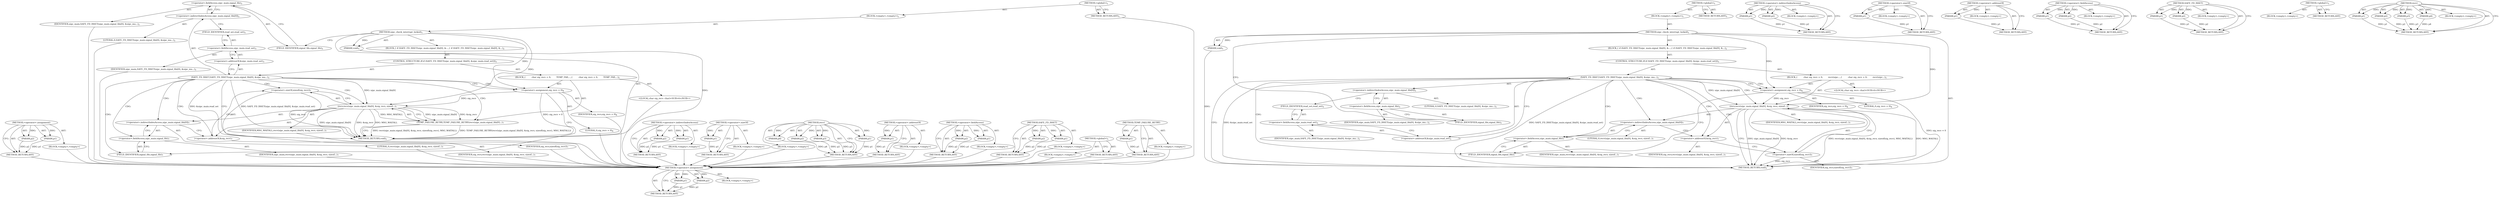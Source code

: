 digraph "TEMP_FAILURE_RETRY" {
vulnerable_76 [label=<(METHOD,&lt;operator&gt;.assignment)>];
vulnerable_77 [label=<(PARAM,p1)>];
vulnerable_78 [label=<(PARAM,p2)>];
vulnerable_79 [label=<(BLOCK,&lt;empty&gt;,&lt;empty&gt;)>];
vulnerable_80 [label=<(METHOD_RETURN,ANY)>];
vulnerable_6 [label=<(METHOD,&lt;global&gt;)<SUB>1</SUB>>];
vulnerable_7 [label=<(BLOCK,&lt;empty&gt;,&lt;empty&gt;)<SUB>1</SUB>>];
vulnerable_8 [label=<(METHOD,uipc_check_interrupt_locked)<SUB>1</SUB>>];
vulnerable_9 [label=<(PARAM,void)<SUB>1</SUB>>];
vulnerable_10 [label=<(BLOCK,{
 if (SAFE_FD_ISSET(uipc_main.signal_fds[0], &amp;...,{
 if (SAFE_FD_ISSET(uipc_main.signal_fds[0], &amp;...)<SUB>2</SUB>>];
vulnerable_11 [label=<(CONTROL_STRUCTURE,IF,if (SAFE_FD_ISSET(uipc_main.signal_fds[0], &amp;uipc_main.read_set)))<SUB>3</SUB>>];
vulnerable_12 [label=<(SAFE_FD_ISSET,SAFE_FD_ISSET(uipc_main.signal_fds[0], &amp;uipc_ma...)<SUB>3</SUB>>];
vulnerable_13 [label=<(&lt;operator&gt;.indirectIndexAccess,uipc_main.signal_fds[0])<SUB>3</SUB>>];
vulnerable_14 [label=<(&lt;operator&gt;.fieldAccess,uipc_main.signal_fds)<SUB>3</SUB>>];
vulnerable_15 [label=<(IDENTIFIER,uipc_main,SAFE_FD_ISSET(uipc_main.signal_fds[0], &amp;uipc_ma...)<SUB>3</SUB>>];
vulnerable_16 [label=<(FIELD_IDENTIFIER,signal_fds,signal_fds)<SUB>3</SUB>>];
vulnerable_17 [label=<(LITERAL,0,SAFE_FD_ISSET(uipc_main.signal_fds[0], &amp;uipc_ma...)<SUB>3</SUB>>];
vulnerable_18 [label=<(&lt;operator&gt;.addressOf,&amp;uipc_main.read_set)<SUB>3</SUB>>];
vulnerable_19 [label=<(&lt;operator&gt;.fieldAccess,uipc_main.read_set)<SUB>3</SUB>>];
vulnerable_20 [label=<(IDENTIFIER,uipc_main,SAFE_FD_ISSET(uipc_main.signal_fds[0], &amp;uipc_ma...)<SUB>3</SUB>>];
vulnerable_21 [label=<(FIELD_IDENTIFIER,read_set,read_set)<SUB>3</SUB>>];
vulnerable_22 [label=<(BLOCK,{
         char sig_recv = 0;
        recv(uipc...,{
         char sig_recv = 0;
        recv(uipc...)<SUB>5</SUB>>];
vulnerable_23 [label="<(LOCAL,char sig_recv: char)<SUB>6</SUB>>"];
vulnerable_24 [label=<(&lt;operator&gt;.assignment,sig_recv = 0)<SUB>6</SUB>>];
vulnerable_25 [label=<(IDENTIFIER,sig_recv,sig_recv = 0)<SUB>6</SUB>>];
vulnerable_26 [label=<(LITERAL,0,sig_recv = 0)<SUB>6</SUB>>];
vulnerable_27 [label=<(recv,recv(uipc_main.signal_fds[0], &amp;sig_recv, sizeof...)<SUB>7</SUB>>];
vulnerable_28 [label=<(&lt;operator&gt;.indirectIndexAccess,uipc_main.signal_fds[0])<SUB>7</SUB>>];
vulnerable_29 [label=<(&lt;operator&gt;.fieldAccess,uipc_main.signal_fds)<SUB>7</SUB>>];
vulnerable_30 [label=<(IDENTIFIER,uipc_main,recv(uipc_main.signal_fds[0], &amp;sig_recv, sizeof...)<SUB>7</SUB>>];
vulnerable_31 [label=<(FIELD_IDENTIFIER,signal_fds,signal_fds)<SUB>7</SUB>>];
vulnerable_32 [label=<(LITERAL,0,recv(uipc_main.signal_fds[0], &amp;sig_recv, sizeof...)<SUB>7</SUB>>];
vulnerable_33 [label=<(&lt;operator&gt;.addressOf,&amp;sig_recv)<SUB>7</SUB>>];
vulnerable_34 [label=<(IDENTIFIER,sig_recv,recv(uipc_main.signal_fds[0], &amp;sig_recv, sizeof...)<SUB>7</SUB>>];
vulnerable_35 [label=<(&lt;operator&gt;.sizeOf,sizeof(sig_recv))<SUB>7</SUB>>];
vulnerable_36 [label=<(IDENTIFIER,sig_recv,sizeof(sig_recv))<SUB>7</SUB>>];
vulnerable_37 [label=<(IDENTIFIER,MSG_WAITALL,recv(uipc_main.signal_fds[0], &amp;sig_recv, sizeof...)<SUB>7</SUB>>];
vulnerable_38 [label=<(METHOD_RETURN,void)<SUB>1</SUB>>];
vulnerable_40 [label=<(METHOD_RETURN,ANY)<SUB>1</SUB>>];
vulnerable_62 [label=<(METHOD,&lt;operator&gt;.indirectIndexAccess)>];
vulnerable_63 [label=<(PARAM,p1)>];
vulnerable_64 [label=<(PARAM,p2)>];
vulnerable_65 [label=<(BLOCK,&lt;empty&gt;,&lt;empty&gt;)>];
vulnerable_66 [label=<(METHOD_RETURN,ANY)>];
vulnerable_88 [label=<(METHOD,&lt;operator&gt;.sizeOf)>];
vulnerable_89 [label=<(PARAM,p1)>];
vulnerable_90 [label=<(BLOCK,&lt;empty&gt;,&lt;empty&gt;)>];
vulnerable_91 [label=<(METHOD_RETURN,ANY)>];
vulnerable_72 [label=<(METHOD,&lt;operator&gt;.addressOf)>];
vulnerable_73 [label=<(PARAM,p1)>];
vulnerable_74 [label=<(BLOCK,&lt;empty&gt;,&lt;empty&gt;)>];
vulnerable_75 [label=<(METHOD_RETURN,ANY)>];
vulnerable_67 [label=<(METHOD,&lt;operator&gt;.fieldAccess)>];
vulnerable_68 [label=<(PARAM,p1)>];
vulnerable_69 [label=<(PARAM,p2)>];
vulnerable_70 [label=<(BLOCK,&lt;empty&gt;,&lt;empty&gt;)>];
vulnerable_71 [label=<(METHOD_RETURN,ANY)>];
vulnerable_57 [label=<(METHOD,SAFE_FD_ISSET)>];
vulnerable_58 [label=<(PARAM,p1)>];
vulnerable_59 [label=<(PARAM,p2)>];
vulnerable_60 [label=<(BLOCK,&lt;empty&gt;,&lt;empty&gt;)>];
vulnerable_61 [label=<(METHOD_RETURN,ANY)>];
vulnerable_51 [label=<(METHOD,&lt;global&gt;)<SUB>1</SUB>>];
vulnerable_52 [label=<(BLOCK,&lt;empty&gt;,&lt;empty&gt;)>];
vulnerable_53 [label=<(METHOD_RETURN,ANY)>];
vulnerable_81 [label=<(METHOD,recv)>];
vulnerable_82 [label=<(PARAM,p1)>];
vulnerable_83 [label=<(PARAM,p2)>];
vulnerable_84 [label=<(PARAM,p3)>];
vulnerable_85 [label=<(PARAM,p4)>];
vulnerable_86 [label=<(BLOCK,&lt;empty&gt;,&lt;empty&gt;)>];
vulnerable_87 [label=<(METHOD_RETURN,ANY)>];
fixed_77 [label=<(METHOD,&lt;operator&gt;.assignment)>];
fixed_78 [label=<(PARAM,p1)>];
fixed_79 [label=<(PARAM,p2)>];
fixed_80 [label=<(BLOCK,&lt;empty&gt;,&lt;empty&gt;)>];
fixed_81 [label=<(METHOD_RETURN,ANY)>];
fixed_6 [label=<(METHOD,&lt;global&gt;)<SUB>1</SUB>>];
fixed_7 [label=<(BLOCK,&lt;empty&gt;,&lt;empty&gt;)<SUB>1</SUB>>];
fixed_8 [label=<(METHOD,uipc_check_interrupt_locked)<SUB>1</SUB>>];
fixed_9 [label=<(PARAM,void)<SUB>1</SUB>>];
fixed_10 [label=<(BLOCK,{
 if (SAFE_FD_ISSET(uipc_main.signal_fds[0], &amp;...,{
 if (SAFE_FD_ISSET(uipc_main.signal_fds[0], &amp;...)<SUB>2</SUB>>];
fixed_11 [label=<(CONTROL_STRUCTURE,IF,if (SAFE_FD_ISSET(uipc_main.signal_fds[0], &amp;uipc_main.read_set)))<SUB>3</SUB>>];
fixed_12 [label=<(SAFE_FD_ISSET,SAFE_FD_ISSET(uipc_main.signal_fds[0], &amp;uipc_ma...)<SUB>3</SUB>>];
fixed_13 [label=<(&lt;operator&gt;.indirectIndexAccess,uipc_main.signal_fds[0])<SUB>3</SUB>>];
fixed_14 [label=<(&lt;operator&gt;.fieldAccess,uipc_main.signal_fds)<SUB>3</SUB>>];
fixed_15 [label=<(IDENTIFIER,uipc_main,SAFE_FD_ISSET(uipc_main.signal_fds[0], &amp;uipc_ma...)<SUB>3</SUB>>];
fixed_16 [label=<(FIELD_IDENTIFIER,signal_fds,signal_fds)<SUB>3</SUB>>];
fixed_17 [label=<(LITERAL,0,SAFE_FD_ISSET(uipc_main.signal_fds[0], &amp;uipc_ma...)<SUB>3</SUB>>];
fixed_18 [label=<(&lt;operator&gt;.addressOf,&amp;uipc_main.read_set)<SUB>3</SUB>>];
fixed_19 [label=<(&lt;operator&gt;.fieldAccess,uipc_main.read_set)<SUB>3</SUB>>];
fixed_20 [label=<(IDENTIFIER,uipc_main,SAFE_FD_ISSET(uipc_main.signal_fds[0], &amp;uipc_ma...)<SUB>3</SUB>>];
fixed_21 [label=<(FIELD_IDENTIFIER,read_set,read_set)<SUB>3</SUB>>];
fixed_22 [label=<(BLOCK,{
         char sig_recv = 0;
        TEMP_FAIL...,{
         char sig_recv = 0;
        TEMP_FAIL...)<SUB>5</SUB>>];
fixed_23 [label="<(LOCAL,char sig_recv: char)<SUB>6</SUB>>"];
fixed_24 [label=<(&lt;operator&gt;.assignment,sig_recv = 0)<SUB>6</SUB>>];
fixed_25 [label=<(IDENTIFIER,sig_recv,sig_recv = 0)<SUB>6</SUB>>];
fixed_26 [label=<(LITERAL,0,sig_recv = 0)<SUB>6</SUB>>];
fixed_27 [label=<(TEMP_FAILURE_RETRY,TEMP_FAILURE_RETRY(recv(uipc_main.signal_fds[0]...)<SUB>7</SUB>>];
fixed_28 [label=<(recv,recv(uipc_main.signal_fds[0], &amp;sig_recv, sizeof...)<SUB>7</SUB>>];
fixed_29 [label=<(&lt;operator&gt;.indirectIndexAccess,uipc_main.signal_fds[0])<SUB>7</SUB>>];
fixed_30 [label=<(&lt;operator&gt;.fieldAccess,uipc_main.signal_fds)<SUB>7</SUB>>];
fixed_31 [label=<(IDENTIFIER,uipc_main,recv(uipc_main.signal_fds[0], &amp;sig_recv, sizeof...)<SUB>7</SUB>>];
fixed_32 [label=<(FIELD_IDENTIFIER,signal_fds,signal_fds)<SUB>7</SUB>>];
fixed_33 [label=<(LITERAL,0,recv(uipc_main.signal_fds[0], &amp;sig_recv, sizeof...)<SUB>7</SUB>>];
fixed_34 [label=<(&lt;operator&gt;.addressOf,&amp;sig_recv)<SUB>7</SUB>>];
fixed_35 [label=<(IDENTIFIER,sig_recv,recv(uipc_main.signal_fds[0], &amp;sig_recv, sizeof...)<SUB>7</SUB>>];
fixed_36 [label=<(&lt;operator&gt;.sizeOf,sizeof(sig_recv))<SUB>7</SUB>>];
fixed_37 [label=<(IDENTIFIER,sig_recv,sizeof(sig_recv))<SUB>7</SUB>>];
fixed_38 [label=<(IDENTIFIER,MSG_WAITALL,recv(uipc_main.signal_fds[0], &amp;sig_recv, sizeof...)<SUB>7</SUB>>];
fixed_39 [label=<(METHOD_RETURN,void)<SUB>1</SUB>>];
fixed_41 [label=<(METHOD_RETURN,ANY)<SUB>1</SUB>>];
fixed_63 [label=<(METHOD,&lt;operator&gt;.indirectIndexAccess)>];
fixed_64 [label=<(PARAM,p1)>];
fixed_65 [label=<(PARAM,p2)>];
fixed_66 [label=<(BLOCK,&lt;empty&gt;,&lt;empty&gt;)>];
fixed_67 [label=<(METHOD_RETURN,ANY)>];
fixed_93 [label=<(METHOD,&lt;operator&gt;.sizeOf)>];
fixed_94 [label=<(PARAM,p1)>];
fixed_95 [label=<(BLOCK,&lt;empty&gt;,&lt;empty&gt;)>];
fixed_96 [label=<(METHOD_RETURN,ANY)>];
fixed_86 [label=<(METHOD,recv)>];
fixed_87 [label=<(PARAM,p1)>];
fixed_88 [label=<(PARAM,p2)>];
fixed_89 [label=<(PARAM,p3)>];
fixed_90 [label=<(PARAM,p4)>];
fixed_91 [label=<(BLOCK,&lt;empty&gt;,&lt;empty&gt;)>];
fixed_92 [label=<(METHOD_RETURN,ANY)>];
fixed_73 [label=<(METHOD,&lt;operator&gt;.addressOf)>];
fixed_74 [label=<(PARAM,p1)>];
fixed_75 [label=<(BLOCK,&lt;empty&gt;,&lt;empty&gt;)>];
fixed_76 [label=<(METHOD_RETURN,ANY)>];
fixed_68 [label=<(METHOD,&lt;operator&gt;.fieldAccess)>];
fixed_69 [label=<(PARAM,p1)>];
fixed_70 [label=<(PARAM,p2)>];
fixed_71 [label=<(BLOCK,&lt;empty&gt;,&lt;empty&gt;)>];
fixed_72 [label=<(METHOD_RETURN,ANY)>];
fixed_58 [label=<(METHOD,SAFE_FD_ISSET)>];
fixed_59 [label=<(PARAM,p1)>];
fixed_60 [label=<(PARAM,p2)>];
fixed_61 [label=<(BLOCK,&lt;empty&gt;,&lt;empty&gt;)>];
fixed_62 [label=<(METHOD_RETURN,ANY)>];
fixed_52 [label=<(METHOD,&lt;global&gt;)<SUB>1</SUB>>];
fixed_53 [label=<(BLOCK,&lt;empty&gt;,&lt;empty&gt;)>];
fixed_54 [label=<(METHOD_RETURN,ANY)>];
fixed_82 [label=<(METHOD,TEMP_FAILURE_RETRY)>];
fixed_83 [label=<(PARAM,p1)>];
fixed_84 [label=<(BLOCK,&lt;empty&gt;,&lt;empty&gt;)>];
fixed_85 [label=<(METHOD_RETURN,ANY)>];
vulnerable_76 -> vulnerable_77  [key=0, label="AST: "];
vulnerable_76 -> vulnerable_77  [key=1, label="DDG: "];
vulnerable_76 -> vulnerable_79  [key=0, label="AST: "];
vulnerable_76 -> vulnerable_78  [key=0, label="AST: "];
vulnerable_76 -> vulnerable_78  [key=1, label="DDG: "];
vulnerable_76 -> vulnerable_80  [key=0, label="AST: "];
vulnerable_76 -> vulnerable_80  [key=1, label="CFG: "];
vulnerable_77 -> vulnerable_80  [key=0, label="DDG: p1"];
vulnerable_78 -> vulnerable_80  [key=0, label="DDG: p2"];
vulnerable_6 -> vulnerable_7  [key=0, label="AST: "];
vulnerable_6 -> vulnerable_40  [key=0, label="AST: "];
vulnerable_6 -> vulnerable_40  [key=1, label="CFG: "];
vulnerable_7 -> vulnerable_8  [key=0, label="AST: "];
vulnerable_8 -> vulnerable_9  [key=0, label="AST: "];
vulnerable_8 -> vulnerable_9  [key=1, label="DDG: "];
vulnerable_8 -> vulnerable_10  [key=0, label="AST: "];
vulnerable_8 -> vulnerable_38  [key=0, label="AST: "];
vulnerable_8 -> vulnerable_16  [key=0, label="CFG: "];
vulnerable_8 -> vulnerable_24  [key=0, label="DDG: "];
vulnerable_8 -> vulnerable_27  [key=0, label="DDG: "];
vulnerable_9 -> vulnerable_38  [key=0, label="DDG: "];
vulnerable_10 -> vulnerable_11  [key=0, label="AST: "];
vulnerable_11 -> vulnerable_12  [key=0, label="AST: "];
vulnerable_11 -> vulnerable_22  [key=0, label="AST: "];
vulnerable_12 -> vulnerable_13  [key=0, label="AST: "];
vulnerable_12 -> vulnerable_18  [key=0, label="AST: "];
vulnerable_12 -> vulnerable_38  [key=0, label="CFG: "];
vulnerable_12 -> vulnerable_38  [key=1, label="DDG: &amp;uipc_main.read_set"];
vulnerable_12 -> vulnerable_38  [key=2, label="DDG: SAFE_FD_ISSET(uipc_main.signal_fds[0], &amp;uipc_main.read_set)"];
vulnerable_12 -> vulnerable_24  [key=0, label="CFG: "];
vulnerable_12 -> vulnerable_24  [key=1, label="CDG: "];
vulnerable_12 -> vulnerable_27  [key=0, label="DDG: uipc_main.signal_fds[0]"];
vulnerable_12 -> vulnerable_27  [key=1, label="CDG: "];
vulnerable_12 -> vulnerable_29  [key=0, label="CDG: "];
vulnerable_12 -> vulnerable_33  [key=0, label="CDG: "];
vulnerable_12 -> vulnerable_28  [key=0, label="CDG: "];
vulnerable_12 -> vulnerable_35  [key=0, label="CDG: "];
vulnerable_12 -> vulnerable_31  [key=0, label="CDG: "];
vulnerable_13 -> vulnerable_14  [key=0, label="AST: "];
vulnerable_13 -> vulnerable_17  [key=0, label="AST: "];
vulnerable_13 -> vulnerable_21  [key=0, label="CFG: "];
vulnerable_14 -> vulnerable_15  [key=0, label="AST: "];
vulnerable_14 -> vulnerable_16  [key=0, label="AST: "];
vulnerable_14 -> vulnerable_13  [key=0, label="CFG: "];
vulnerable_16 -> vulnerable_14  [key=0, label="CFG: "];
vulnerable_18 -> vulnerable_19  [key=0, label="AST: "];
vulnerable_18 -> vulnerable_12  [key=0, label="CFG: "];
vulnerable_19 -> vulnerable_20  [key=0, label="AST: "];
vulnerable_19 -> vulnerable_21  [key=0, label="AST: "];
vulnerable_19 -> vulnerable_18  [key=0, label="CFG: "];
vulnerable_21 -> vulnerable_19  [key=0, label="CFG: "];
vulnerable_22 -> vulnerable_23  [key=0, label="AST: "];
vulnerable_22 -> vulnerable_24  [key=0, label="AST: "];
vulnerable_22 -> vulnerable_27  [key=0, label="AST: "];
vulnerable_24 -> vulnerable_25  [key=0, label="AST: "];
vulnerable_24 -> vulnerable_26  [key=0, label="AST: "];
vulnerable_24 -> vulnerable_31  [key=0, label="CFG: "];
vulnerable_24 -> vulnerable_38  [key=0, label="DDG: sig_recv = 0"];
vulnerable_24 -> vulnerable_27  [key=0, label="DDG: sig_recv"];
vulnerable_27 -> vulnerable_28  [key=0, label="AST: "];
vulnerable_27 -> vulnerable_33  [key=0, label="AST: "];
vulnerable_27 -> vulnerable_35  [key=0, label="AST: "];
vulnerable_27 -> vulnerable_37  [key=0, label="AST: "];
vulnerable_27 -> vulnerable_38  [key=0, label="CFG: "];
vulnerable_27 -> vulnerable_38  [key=1, label="DDG: uipc_main.signal_fds[0]"];
vulnerable_27 -> vulnerable_38  [key=2, label="DDG: &amp;sig_recv"];
vulnerable_27 -> vulnerable_38  [key=3, label="DDG: recv(uipc_main.signal_fds[0], &amp;sig_recv, sizeof(sig_recv), MSG_WAITALL)"];
vulnerable_27 -> vulnerable_38  [key=4, label="DDG: MSG_WAITALL"];
vulnerable_28 -> vulnerable_29  [key=0, label="AST: "];
vulnerable_28 -> vulnerable_32  [key=0, label="AST: "];
vulnerable_28 -> vulnerable_33  [key=0, label="CFG: "];
vulnerable_29 -> vulnerable_30  [key=0, label="AST: "];
vulnerable_29 -> vulnerable_31  [key=0, label="AST: "];
vulnerable_29 -> vulnerable_28  [key=0, label="CFG: "];
vulnerable_31 -> vulnerable_29  [key=0, label="CFG: "];
vulnerable_33 -> vulnerable_34  [key=0, label="AST: "];
vulnerable_33 -> vulnerable_35  [key=0, label="CFG: "];
vulnerable_35 -> vulnerable_36  [key=0, label="AST: "];
vulnerable_35 -> vulnerable_27  [key=0, label="CFG: "];
vulnerable_35 -> vulnerable_38  [key=0, label="DDG: sig_recv"];
vulnerable_62 -> vulnerable_63  [key=0, label="AST: "];
vulnerable_62 -> vulnerable_63  [key=1, label="DDG: "];
vulnerable_62 -> vulnerable_65  [key=0, label="AST: "];
vulnerable_62 -> vulnerable_64  [key=0, label="AST: "];
vulnerable_62 -> vulnerable_64  [key=1, label="DDG: "];
vulnerable_62 -> vulnerable_66  [key=0, label="AST: "];
vulnerable_62 -> vulnerable_66  [key=1, label="CFG: "];
vulnerable_63 -> vulnerable_66  [key=0, label="DDG: p1"];
vulnerable_64 -> vulnerable_66  [key=0, label="DDG: p2"];
vulnerable_88 -> vulnerable_89  [key=0, label="AST: "];
vulnerable_88 -> vulnerable_89  [key=1, label="DDG: "];
vulnerable_88 -> vulnerable_90  [key=0, label="AST: "];
vulnerable_88 -> vulnerable_91  [key=0, label="AST: "];
vulnerable_88 -> vulnerable_91  [key=1, label="CFG: "];
vulnerable_89 -> vulnerable_91  [key=0, label="DDG: p1"];
vulnerable_72 -> vulnerable_73  [key=0, label="AST: "];
vulnerable_72 -> vulnerable_73  [key=1, label="DDG: "];
vulnerable_72 -> vulnerable_74  [key=0, label="AST: "];
vulnerable_72 -> vulnerable_75  [key=0, label="AST: "];
vulnerable_72 -> vulnerable_75  [key=1, label="CFG: "];
vulnerable_73 -> vulnerable_75  [key=0, label="DDG: p1"];
vulnerable_67 -> vulnerable_68  [key=0, label="AST: "];
vulnerable_67 -> vulnerable_68  [key=1, label="DDG: "];
vulnerable_67 -> vulnerable_70  [key=0, label="AST: "];
vulnerable_67 -> vulnerable_69  [key=0, label="AST: "];
vulnerable_67 -> vulnerable_69  [key=1, label="DDG: "];
vulnerable_67 -> vulnerable_71  [key=0, label="AST: "];
vulnerable_67 -> vulnerable_71  [key=1, label="CFG: "];
vulnerable_68 -> vulnerable_71  [key=0, label="DDG: p1"];
vulnerable_69 -> vulnerable_71  [key=0, label="DDG: p2"];
vulnerable_57 -> vulnerable_58  [key=0, label="AST: "];
vulnerable_57 -> vulnerable_58  [key=1, label="DDG: "];
vulnerable_57 -> vulnerable_60  [key=0, label="AST: "];
vulnerable_57 -> vulnerable_59  [key=0, label="AST: "];
vulnerable_57 -> vulnerable_59  [key=1, label="DDG: "];
vulnerable_57 -> vulnerable_61  [key=0, label="AST: "];
vulnerable_57 -> vulnerable_61  [key=1, label="CFG: "];
vulnerable_58 -> vulnerable_61  [key=0, label="DDG: p1"];
vulnerable_59 -> vulnerable_61  [key=0, label="DDG: p2"];
vulnerable_51 -> vulnerable_52  [key=0, label="AST: "];
vulnerable_51 -> vulnerable_53  [key=0, label="AST: "];
vulnerable_51 -> vulnerable_53  [key=1, label="CFG: "];
vulnerable_81 -> vulnerable_82  [key=0, label="AST: "];
vulnerable_81 -> vulnerable_82  [key=1, label="DDG: "];
vulnerable_81 -> vulnerable_86  [key=0, label="AST: "];
vulnerable_81 -> vulnerable_83  [key=0, label="AST: "];
vulnerable_81 -> vulnerable_83  [key=1, label="DDG: "];
vulnerable_81 -> vulnerable_87  [key=0, label="AST: "];
vulnerable_81 -> vulnerable_87  [key=1, label="CFG: "];
vulnerable_81 -> vulnerable_84  [key=0, label="AST: "];
vulnerable_81 -> vulnerable_84  [key=1, label="DDG: "];
vulnerable_81 -> vulnerable_85  [key=0, label="AST: "];
vulnerable_81 -> vulnerable_85  [key=1, label="DDG: "];
vulnerable_82 -> vulnerable_87  [key=0, label="DDG: p1"];
vulnerable_83 -> vulnerable_87  [key=0, label="DDG: p2"];
vulnerable_84 -> vulnerable_87  [key=0, label="DDG: p3"];
vulnerable_85 -> vulnerable_87  [key=0, label="DDG: p4"];
fixed_77 -> fixed_78  [key=0, label="AST: "];
fixed_77 -> fixed_78  [key=1, label="DDG: "];
fixed_77 -> fixed_80  [key=0, label="AST: "];
fixed_77 -> fixed_79  [key=0, label="AST: "];
fixed_77 -> fixed_79  [key=1, label="DDG: "];
fixed_77 -> fixed_81  [key=0, label="AST: "];
fixed_77 -> fixed_81  [key=1, label="CFG: "];
fixed_78 -> fixed_81  [key=0, label="DDG: p1"];
fixed_79 -> fixed_81  [key=0, label="DDG: p2"];
fixed_80 -> vulnerable_76  [key=0];
fixed_81 -> vulnerable_76  [key=0];
fixed_6 -> fixed_7  [key=0, label="AST: "];
fixed_6 -> fixed_41  [key=0, label="AST: "];
fixed_6 -> fixed_41  [key=1, label="CFG: "];
fixed_7 -> fixed_8  [key=0, label="AST: "];
fixed_8 -> fixed_9  [key=0, label="AST: "];
fixed_8 -> fixed_9  [key=1, label="DDG: "];
fixed_8 -> fixed_10  [key=0, label="AST: "];
fixed_8 -> fixed_39  [key=0, label="AST: "];
fixed_8 -> fixed_16  [key=0, label="CFG: "];
fixed_8 -> fixed_24  [key=0, label="DDG: "];
fixed_8 -> fixed_28  [key=0, label="DDG: "];
fixed_9 -> fixed_39  [key=0, label="DDG: "];
fixed_10 -> fixed_11  [key=0, label="AST: "];
fixed_11 -> fixed_12  [key=0, label="AST: "];
fixed_11 -> fixed_22  [key=0, label="AST: "];
fixed_12 -> fixed_13  [key=0, label="AST: "];
fixed_12 -> fixed_18  [key=0, label="AST: "];
fixed_12 -> fixed_39  [key=0, label="CFG: "];
fixed_12 -> fixed_39  [key=1, label="DDG: &amp;uipc_main.read_set"];
fixed_12 -> fixed_39  [key=2, label="DDG: SAFE_FD_ISSET(uipc_main.signal_fds[0], &amp;uipc_main.read_set)"];
fixed_12 -> fixed_24  [key=0, label="CFG: "];
fixed_12 -> fixed_24  [key=1, label="CDG: "];
fixed_12 -> fixed_28  [key=0, label="DDG: uipc_main.signal_fds[0]"];
fixed_12 -> fixed_28  [key=1, label="CDG: "];
fixed_12 -> fixed_30  [key=0, label="CDG: "];
fixed_12 -> fixed_29  [key=0, label="CDG: "];
fixed_12 -> fixed_34  [key=0, label="CDG: "];
fixed_12 -> fixed_32  [key=0, label="CDG: "];
fixed_12 -> fixed_36  [key=0, label="CDG: "];
fixed_12 -> fixed_27  [key=0, label="CDG: "];
fixed_13 -> fixed_14  [key=0, label="AST: "];
fixed_13 -> fixed_17  [key=0, label="AST: "];
fixed_13 -> fixed_21  [key=0, label="CFG: "];
fixed_14 -> fixed_15  [key=0, label="AST: "];
fixed_14 -> fixed_16  [key=0, label="AST: "];
fixed_14 -> fixed_13  [key=0, label="CFG: "];
fixed_15 -> vulnerable_76  [key=0];
fixed_16 -> fixed_14  [key=0, label="CFG: "];
fixed_17 -> vulnerable_76  [key=0];
fixed_18 -> fixed_19  [key=0, label="AST: "];
fixed_18 -> fixed_12  [key=0, label="CFG: "];
fixed_19 -> fixed_20  [key=0, label="AST: "];
fixed_19 -> fixed_21  [key=0, label="AST: "];
fixed_19 -> fixed_18  [key=0, label="CFG: "];
fixed_20 -> vulnerable_76  [key=0];
fixed_21 -> fixed_19  [key=0, label="CFG: "];
fixed_22 -> fixed_23  [key=0, label="AST: "];
fixed_22 -> fixed_24  [key=0, label="AST: "];
fixed_22 -> fixed_27  [key=0, label="AST: "];
fixed_23 -> vulnerable_76  [key=0];
fixed_24 -> fixed_25  [key=0, label="AST: "];
fixed_24 -> fixed_26  [key=0, label="AST: "];
fixed_24 -> fixed_32  [key=0, label="CFG: "];
fixed_24 -> fixed_39  [key=0, label="DDG: sig_recv = 0"];
fixed_24 -> fixed_28  [key=0, label="DDG: sig_recv"];
fixed_25 -> vulnerable_76  [key=0];
fixed_26 -> vulnerable_76  [key=0];
fixed_27 -> fixed_28  [key=0, label="AST: "];
fixed_27 -> fixed_39  [key=0, label="CFG: "];
fixed_27 -> fixed_39  [key=1, label="DDG: recv(uipc_main.signal_fds[0], &amp;sig_recv, sizeof(sig_recv), MSG_WAITALL)"];
fixed_27 -> fixed_39  [key=2, label="DDG: TEMP_FAILURE_RETRY(recv(uipc_main.signal_fds[0], &amp;sig_recv, sizeof(sig_recv), MSG_WAITALL))"];
fixed_28 -> fixed_29  [key=0, label="AST: "];
fixed_28 -> fixed_34  [key=0, label="AST: "];
fixed_28 -> fixed_36  [key=0, label="AST: "];
fixed_28 -> fixed_38  [key=0, label="AST: "];
fixed_28 -> fixed_27  [key=0, label="CFG: "];
fixed_28 -> fixed_27  [key=1, label="DDG: uipc_main.signal_fds[0]"];
fixed_28 -> fixed_27  [key=2, label="DDG: &amp;sig_recv"];
fixed_28 -> fixed_27  [key=3, label="DDG: MSG_WAITALL"];
fixed_28 -> fixed_39  [key=0, label="DDG: uipc_main.signal_fds[0]"];
fixed_28 -> fixed_39  [key=1, label="DDG: &amp;sig_recv"];
fixed_28 -> fixed_39  [key=2, label="DDG: MSG_WAITALL"];
fixed_29 -> fixed_30  [key=0, label="AST: "];
fixed_29 -> fixed_33  [key=0, label="AST: "];
fixed_29 -> fixed_34  [key=0, label="CFG: "];
fixed_30 -> fixed_31  [key=0, label="AST: "];
fixed_30 -> fixed_32  [key=0, label="AST: "];
fixed_30 -> fixed_29  [key=0, label="CFG: "];
fixed_31 -> vulnerable_76  [key=0];
fixed_32 -> fixed_30  [key=0, label="CFG: "];
fixed_33 -> vulnerable_76  [key=0];
fixed_34 -> fixed_35  [key=0, label="AST: "];
fixed_34 -> fixed_36  [key=0, label="CFG: "];
fixed_35 -> vulnerable_76  [key=0];
fixed_36 -> fixed_37  [key=0, label="AST: "];
fixed_36 -> fixed_28  [key=0, label="CFG: "];
fixed_36 -> fixed_39  [key=0, label="DDG: sig_recv"];
fixed_37 -> vulnerable_76  [key=0];
fixed_38 -> vulnerable_76  [key=0];
fixed_39 -> vulnerable_76  [key=0];
fixed_41 -> vulnerable_76  [key=0];
fixed_63 -> fixed_64  [key=0, label="AST: "];
fixed_63 -> fixed_64  [key=1, label="DDG: "];
fixed_63 -> fixed_66  [key=0, label="AST: "];
fixed_63 -> fixed_65  [key=0, label="AST: "];
fixed_63 -> fixed_65  [key=1, label="DDG: "];
fixed_63 -> fixed_67  [key=0, label="AST: "];
fixed_63 -> fixed_67  [key=1, label="CFG: "];
fixed_64 -> fixed_67  [key=0, label="DDG: p1"];
fixed_65 -> fixed_67  [key=0, label="DDG: p2"];
fixed_66 -> vulnerable_76  [key=0];
fixed_67 -> vulnerable_76  [key=0];
fixed_93 -> fixed_94  [key=0, label="AST: "];
fixed_93 -> fixed_94  [key=1, label="DDG: "];
fixed_93 -> fixed_95  [key=0, label="AST: "];
fixed_93 -> fixed_96  [key=0, label="AST: "];
fixed_93 -> fixed_96  [key=1, label="CFG: "];
fixed_94 -> fixed_96  [key=0, label="DDG: p1"];
fixed_95 -> vulnerable_76  [key=0];
fixed_96 -> vulnerable_76  [key=0];
fixed_86 -> fixed_87  [key=0, label="AST: "];
fixed_86 -> fixed_87  [key=1, label="DDG: "];
fixed_86 -> fixed_91  [key=0, label="AST: "];
fixed_86 -> fixed_88  [key=0, label="AST: "];
fixed_86 -> fixed_88  [key=1, label="DDG: "];
fixed_86 -> fixed_92  [key=0, label="AST: "];
fixed_86 -> fixed_92  [key=1, label="CFG: "];
fixed_86 -> fixed_89  [key=0, label="AST: "];
fixed_86 -> fixed_89  [key=1, label="DDG: "];
fixed_86 -> fixed_90  [key=0, label="AST: "];
fixed_86 -> fixed_90  [key=1, label="DDG: "];
fixed_87 -> fixed_92  [key=0, label="DDG: p1"];
fixed_88 -> fixed_92  [key=0, label="DDG: p2"];
fixed_89 -> fixed_92  [key=0, label="DDG: p3"];
fixed_90 -> fixed_92  [key=0, label="DDG: p4"];
fixed_91 -> vulnerable_76  [key=0];
fixed_92 -> vulnerable_76  [key=0];
fixed_73 -> fixed_74  [key=0, label="AST: "];
fixed_73 -> fixed_74  [key=1, label="DDG: "];
fixed_73 -> fixed_75  [key=0, label="AST: "];
fixed_73 -> fixed_76  [key=0, label="AST: "];
fixed_73 -> fixed_76  [key=1, label="CFG: "];
fixed_74 -> fixed_76  [key=0, label="DDG: p1"];
fixed_75 -> vulnerable_76  [key=0];
fixed_76 -> vulnerable_76  [key=0];
fixed_68 -> fixed_69  [key=0, label="AST: "];
fixed_68 -> fixed_69  [key=1, label="DDG: "];
fixed_68 -> fixed_71  [key=0, label="AST: "];
fixed_68 -> fixed_70  [key=0, label="AST: "];
fixed_68 -> fixed_70  [key=1, label="DDG: "];
fixed_68 -> fixed_72  [key=0, label="AST: "];
fixed_68 -> fixed_72  [key=1, label="CFG: "];
fixed_69 -> fixed_72  [key=0, label="DDG: p1"];
fixed_70 -> fixed_72  [key=0, label="DDG: p2"];
fixed_71 -> vulnerable_76  [key=0];
fixed_72 -> vulnerable_76  [key=0];
fixed_58 -> fixed_59  [key=0, label="AST: "];
fixed_58 -> fixed_59  [key=1, label="DDG: "];
fixed_58 -> fixed_61  [key=0, label="AST: "];
fixed_58 -> fixed_60  [key=0, label="AST: "];
fixed_58 -> fixed_60  [key=1, label="DDG: "];
fixed_58 -> fixed_62  [key=0, label="AST: "];
fixed_58 -> fixed_62  [key=1, label="CFG: "];
fixed_59 -> fixed_62  [key=0, label="DDG: p1"];
fixed_60 -> fixed_62  [key=0, label="DDG: p2"];
fixed_61 -> vulnerable_76  [key=0];
fixed_62 -> vulnerable_76  [key=0];
fixed_52 -> fixed_53  [key=0, label="AST: "];
fixed_52 -> fixed_54  [key=0, label="AST: "];
fixed_52 -> fixed_54  [key=1, label="CFG: "];
fixed_53 -> vulnerable_76  [key=0];
fixed_54 -> vulnerable_76  [key=0];
fixed_82 -> fixed_83  [key=0, label="AST: "];
fixed_82 -> fixed_83  [key=1, label="DDG: "];
fixed_82 -> fixed_84  [key=0, label="AST: "];
fixed_82 -> fixed_85  [key=0, label="AST: "];
fixed_82 -> fixed_85  [key=1, label="CFG: "];
fixed_83 -> fixed_85  [key=0, label="DDG: p1"];
fixed_84 -> vulnerable_76  [key=0];
fixed_85 -> vulnerable_76  [key=0];
}
